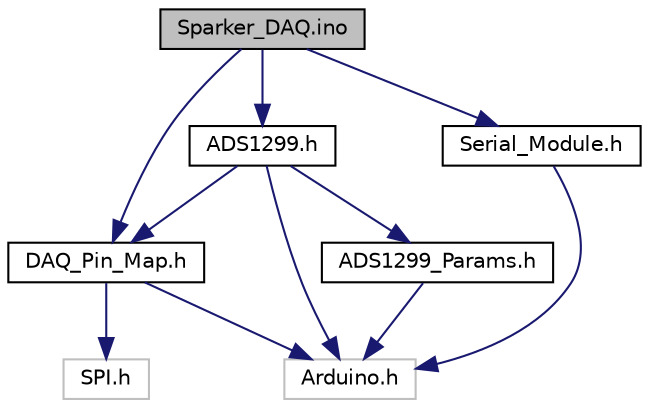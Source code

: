 digraph "Sparker_DAQ.ino"
{
 // LATEX_PDF_SIZE
  edge [fontname="Helvetica",fontsize="10",labelfontname="Helvetica",labelfontsize="10"];
  node [fontname="Helvetica",fontsize="10",shape=record];
  Node1 [label="Sparker_DAQ.ino",height=0.2,width=0.4,color="black", fillcolor="grey75", style="filled", fontcolor="black",tooltip="The main file for the Sparker DAQ."];
  Node1 -> Node2 [color="midnightblue",fontsize="10",style="solid"];
  Node2 [label="ADS1299.h",height=0.2,width=0.4,color="black", fillcolor="white", style="filled",URL="$_a_d_s1299_8h.html",tooltip="This file holds the ADS1299_Module class function declarations."];
  Node2 -> Node3 [color="midnightblue",fontsize="10",style="solid"];
  Node3 [label="DAQ_Pin_Map.h",height=0.2,width=0.4,color="black", fillcolor="white", style="filled",URL="$_d_a_q___pin___map_8h.html",tooltip=" "];
  Node3 -> Node4 [color="midnightblue",fontsize="10",style="solid"];
  Node4 [label="Arduino.h",height=0.2,width=0.4,color="grey75", fillcolor="white", style="filled",tooltip=" "];
  Node3 -> Node5 [color="midnightblue",fontsize="10",style="solid"];
  Node5 [label="SPI.h",height=0.2,width=0.4,color="grey75", fillcolor="white", style="filled",tooltip=" "];
  Node2 -> Node6 [color="midnightblue",fontsize="10",style="solid"];
  Node6 [label="ADS1299_Params.h",height=0.2,width=0.4,color="black", fillcolor="white", style="filled",URL="$_a_d_s1299___params_8h.html",tooltip=" "];
  Node6 -> Node4 [color="midnightblue",fontsize="10",style="solid"];
  Node2 -> Node4 [color="midnightblue",fontsize="10",style="solid"];
  Node1 -> Node3 [color="midnightblue",fontsize="10",style="solid"];
  Node1 -> Node7 [color="midnightblue",fontsize="10",style="solid"];
  Node7 [label="Serial_Module.h",height=0.2,width=0.4,color="black", fillcolor="white", style="filled",URL="$_serial___module_8h.html",tooltip=" "];
  Node7 -> Node4 [color="midnightblue",fontsize="10",style="solid"];
}
